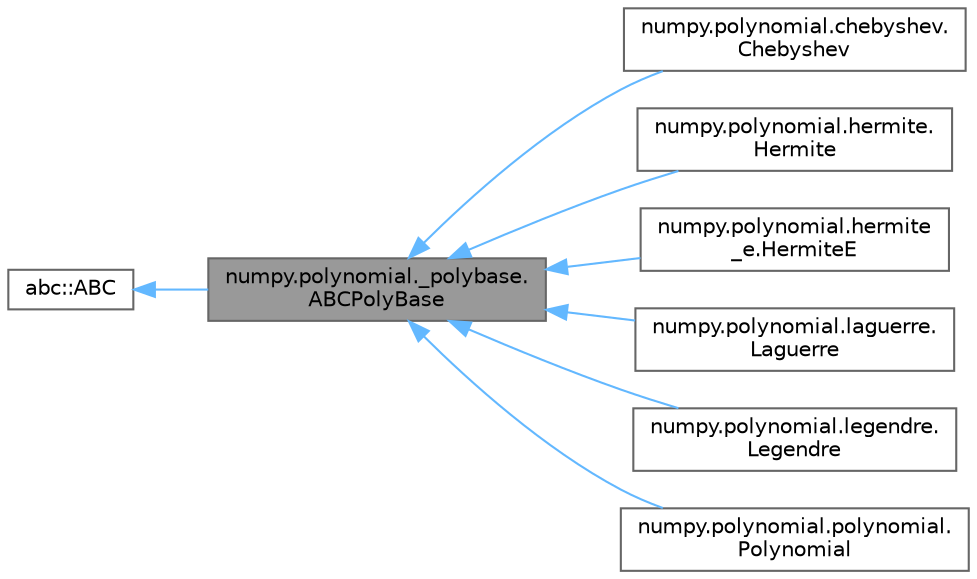 digraph "numpy.polynomial._polybase.ABCPolyBase"
{
 // LATEX_PDF_SIZE
  bgcolor="transparent";
  edge [fontname=Helvetica,fontsize=10,labelfontname=Helvetica,labelfontsize=10];
  node [fontname=Helvetica,fontsize=10,shape=box,height=0.2,width=0.4];
  rankdir="LR";
  Node1 [id="Node000001",label="numpy.polynomial._polybase.\lABCPolyBase",height=0.2,width=0.4,color="gray40", fillcolor="grey60", style="filled", fontcolor="black",tooltip=" "];
  Node2 -> Node1 [id="edge8_Node000001_Node000002",dir="back",color="steelblue1",style="solid",tooltip=" "];
  Node2 [id="Node000002",label="abc::ABC",height=0.2,width=0.4,color="gray40", fillcolor="white", style="filled",tooltip=" "];
  Node1 -> Node3 [id="edge9_Node000001_Node000003",dir="back",color="steelblue1",style="solid",tooltip=" "];
  Node3 [id="Node000003",label="numpy.polynomial.chebyshev.\lChebyshev",height=0.2,width=0.4,color="gray40", fillcolor="white", style="filled",URL="$classnumpy_1_1polynomial_1_1chebyshev_1_1Chebyshev.html",tooltip=" "];
  Node1 -> Node4 [id="edge10_Node000001_Node000004",dir="back",color="steelblue1",style="solid",tooltip=" "];
  Node4 [id="Node000004",label="numpy.polynomial.hermite.\lHermite",height=0.2,width=0.4,color="gray40", fillcolor="white", style="filled",URL="$classnumpy_1_1polynomial_1_1hermite_1_1Hermite.html",tooltip=" "];
  Node1 -> Node5 [id="edge11_Node000001_Node000005",dir="back",color="steelblue1",style="solid",tooltip=" "];
  Node5 [id="Node000005",label="numpy.polynomial.hermite\l_e.HermiteE",height=0.2,width=0.4,color="gray40", fillcolor="white", style="filled",URL="$classnumpy_1_1polynomial_1_1hermite__e_1_1HermiteE.html",tooltip=" "];
  Node1 -> Node6 [id="edge12_Node000001_Node000006",dir="back",color="steelblue1",style="solid",tooltip=" "];
  Node6 [id="Node000006",label="numpy.polynomial.laguerre.\lLaguerre",height=0.2,width=0.4,color="gray40", fillcolor="white", style="filled",URL="$classnumpy_1_1polynomial_1_1laguerre_1_1Laguerre.html",tooltip=" "];
  Node1 -> Node7 [id="edge13_Node000001_Node000007",dir="back",color="steelblue1",style="solid",tooltip=" "];
  Node7 [id="Node000007",label="numpy.polynomial.legendre.\lLegendre",height=0.2,width=0.4,color="gray40", fillcolor="white", style="filled",URL="$classnumpy_1_1polynomial_1_1legendre_1_1Legendre.html",tooltip=" "];
  Node1 -> Node8 [id="edge14_Node000001_Node000008",dir="back",color="steelblue1",style="solid",tooltip=" "];
  Node8 [id="Node000008",label="numpy.polynomial.polynomial.\lPolynomial",height=0.2,width=0.4,color="gray40", fillcolor="white", style="filled",URL="$classnumpy_1_1polynomial_1_1polynomial_1_1Polynomial.html",tooltip=" "];
}
